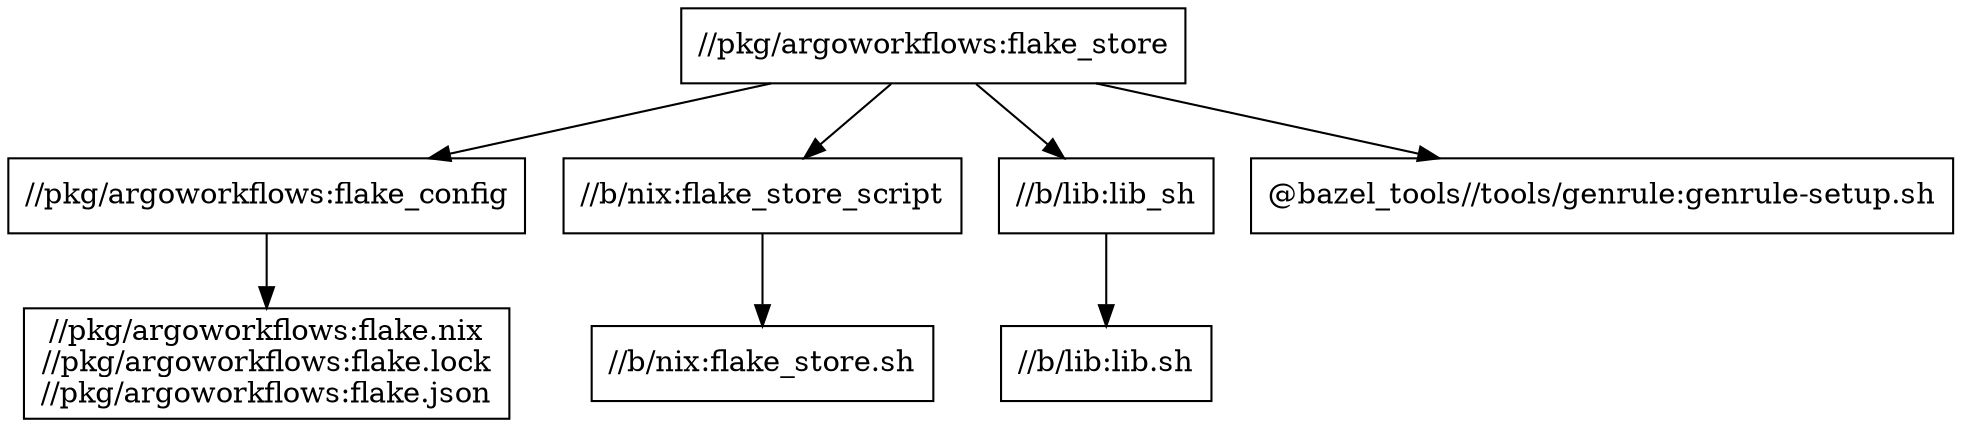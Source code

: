 digraph mygraph {
  node [shape=box];
  "//pkg/argoworkflows:flake_store"
  "//pkg/argoworkflows:flake_store" -> "//pkg/argoworkflows:flake_config"
  "//pkg/argoworkflows:flake_store" -> "//b/nix:flake_store_script"
  "//pkg/argoworkflows:flake_store" -> "//b/lib:lib_sh"
  "//pkg/argoworkflows:flake_store" -> "@bazel_tools//tools/genrule:genrule-setup.sh"
  "//b/nix:flake_store_script"
  "//b/nix:flake_store_script" -> "//b/nix:flake_store.sh"
  "//b/nix:flake_store.sh"
  "@bazel_tools//tools/genrule:genrule-setup.sh"
  "//pkg/argoworkflows:flake_config"
  "//pkg/argoworkflows:flake_config" -> "//pkg/argoworkflows:flake.nix\n//pkg/argoworkflows:flake.lock\n//pkg/argoworkflows:flake.json"
  "//pkg/argoworkflows:flake.nix\n//pkg/argoworkflows:flake.lock\n//pkg/argoworkflows:flake.json"
  "//b/lib:lib_sh"
  "//b/lib:lib_sh" -> "//b/lib:lib.sh"
  "//b/lib:lib.sh"
}
